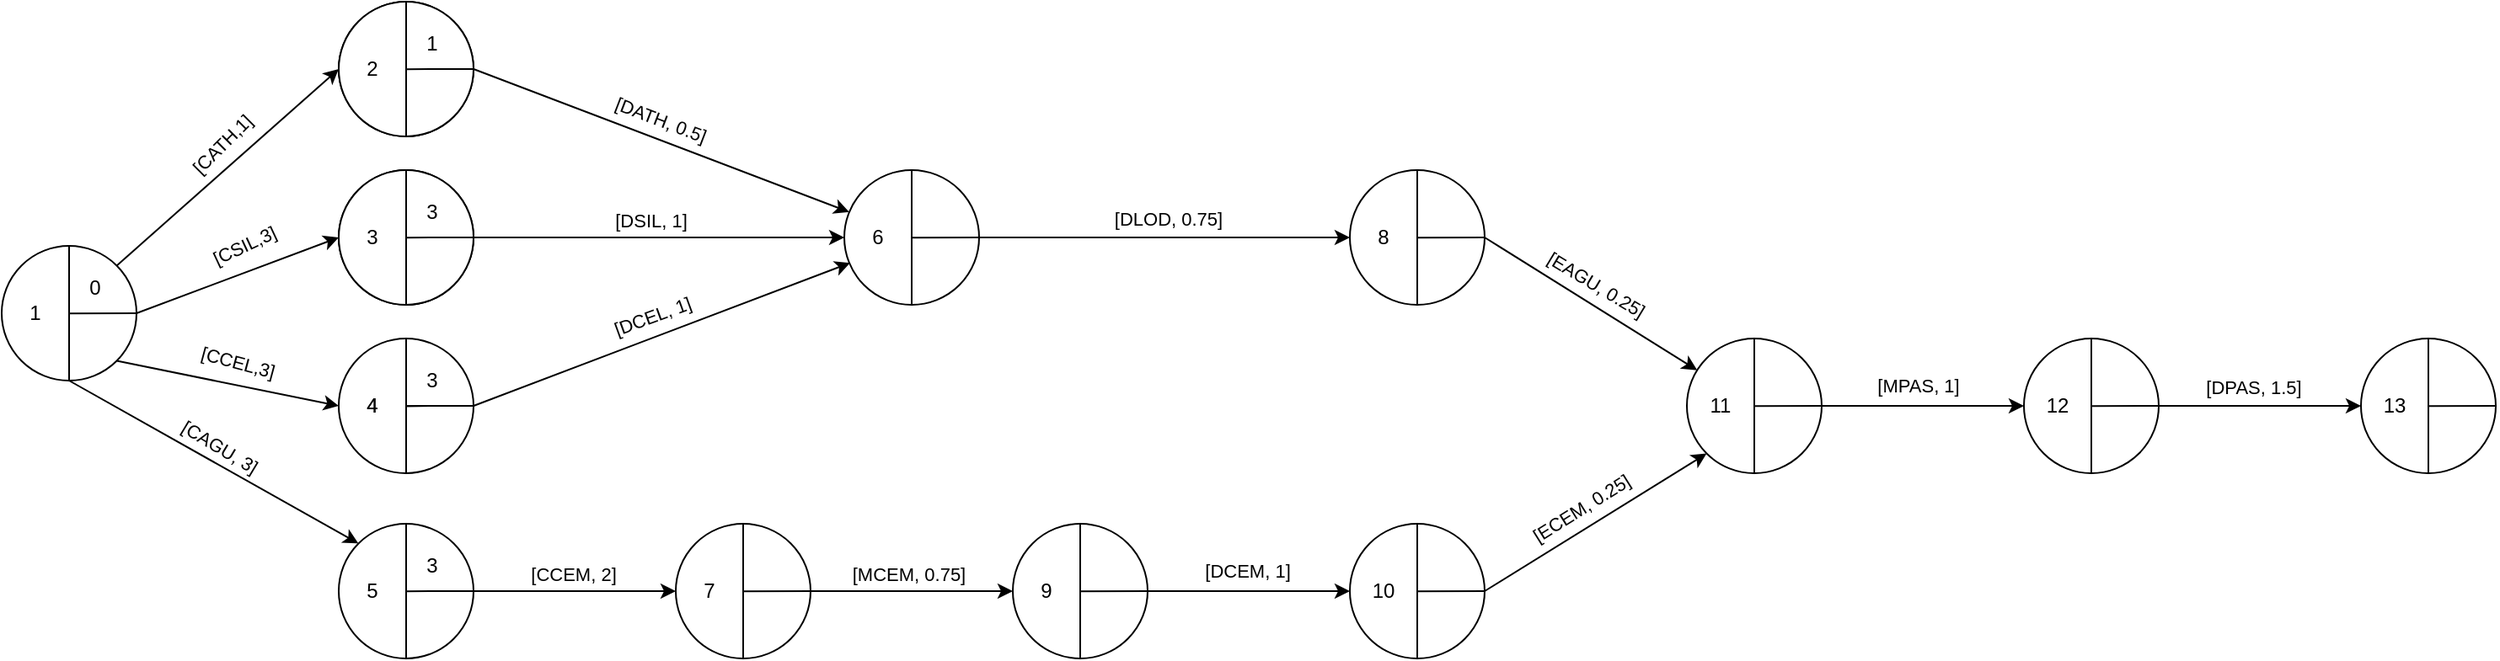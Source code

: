 <mxfile version="24.5.3" type="device">
  <diagram name="Página-1" id="ztbEaIJMpb_8b0mS4M1y">
    <mxGraphModel dx="957" dy="502" grid="1" gridSize="10" guides="1" tooltips="1" connect="1" arrows="1" fold="1" page="1" pageScale="1" pageWidth="1169" pageHeight="827" math="0" shadow="0">
      <root>
        <mxCell id="0" />
        <mxCell id="1" parent="0" />
        <mxCell id="QgQMkPNOTrtYwTF4fqQ_-2" value="" style="group" parent="1" vertex="1" connectable="0">
          <mxGeometry y="185" width="80" height="80" as="geometry" />
        </mxCell>
        <mxCell id="QgQMkPNOTrtYwTF4fqQ_-3" value="" style="shape=lineEllipse;line=vertical;perimeter=ellipsePerimeter;whiteSpace=wrap;html=1;backgroundOutline=1;" parent="QgQMkPNOTrtYwTF4fqQ_-2" vertex="1">
          <mxGeometry width="80" height="80" as="geometry" />
        </mxCell>
        <mxCell id="QgQMkPNOTrtYwTF4fqQ_-4" value="" style="endArrow=none;html=1;rounded=0;exitX=0.492;exitY=0.501;exitDx=0;exitDy=0;exitPerimeter=0;" parent="QgQMkPNOTrtYwTF4fqQ_-2" edge="1">
          <mxGeometry width="50" height="50" relative="1" as="geometry">
            <mxPoint x="40.36" y="40.08" as="sourcePoint" />
            <mxPoint x="80" y="40" as="targetPoint" />
          </mxGeometry>
        </mxCell>
        <mxCell id="QgQMkPNOTrtYwTF4fqQ_-5" value="" style="group" parent="QgQMkPNOTrtYwTF4fqQ_-2" vertex="1" connectable="0">
          <mxGeometry y="10" width="70" height="60" as="geometry" />
        </mxCell>
        <mxCell id="QgQMkPNOTrtYwTF4fqQ_-8" value="1" style="text;html=1;align=center;verticalAlign=middle;whiteSpace=wrap;rounded=0;" parent="QgQMkPNOTrtYwTF4fqQ_-5" vertex="1">
          <mxGeometry y="15" width="40" height="30" as="geometry" />
        </mxCell>
        <mxCell id="uKQ-w5EsIfPg90ZvGDUV-1" value="0" style="text;html=1;align=center;verticalAlign=middle;resizable=0;points=[];autosize=1;strokeColor=none;fillColor=none;" vertex="1" parent="QgQMkPNOTrtYwTF4fqQ_-2">
          <mxGeometry x="40" y="10" width="30" height="30" as="geometry" />
        </mxCell>
        <mxCell id="QgQMkPNOTrtYwTF4fqQ_-33" value="" style="endArrow=classic;html=1;rounded=0;exitX=1;exitY=0;exitDx=0;exitDy=0;" parent="1" source="QgQMkPNOTrtYwTF4fqQ_-3" edge="1">
          <mxGeometry width="50" height="50" relative="1" as="geometry">
            <mxPoint x="150" y="180" as="sourcePoint" />
            <mxPoint x="200" y="80" as="targetPoint" />
          </mxGeometry>
        </mxCell>
        <mxCell id="QgQMkPNOTrtYwTF4fqQ_-39" value="[CATH,1]" style="edgeLabel;html=1;align=center;verticalAlign=middle;resizable=0;points=[];rotation=-45;" parent="QgQMkPNOTrtYwTF4fqQ_-33" vertex="1" connectable="0">
          <mxGeometry x="-0.025" y="-1" relative="1" as="geometry">
            <mxPoint x="-3" y="-15" as="offset" />
          </mxGeometry>
        </mxCell>
        <mxCell id="QgQMkPNOTrtYwTF4fqQ_-34" value="" style="group" parent="1" vertex="1" connectable="0">
          <mxGeometry x="200" y="40" width="80" height="80" as="geometry" />
        </mxCell>
        <mxCell id="QgQMkPNOTrtYwTF4fqQ_-35" value="" style="shape=lineEllipse;line=vertical;perimeter=ellipsePerimeter;whiteSpace=wrap;html=1;backgroundOutline=1;" parent="QgQMkPNOTrtYwTF4fqQ_-34" vertex="1">
          <mxGeometry width="80" height="80" as="geometry" />
        </mxCell>
        <mxCell id="QgQMkPNOTrtYwTF4fqQ_-36" value="" style="endArrow=none;html=1;rounded=0;exitX=0.492;exitY=0.501;exitDx=0;exitDy=0;exitPerimeter=0;" parent="QgQMkPNOTrtYwTF4fqQ_-34" edge="1">
          <mxGeometry width="50" height="50" relative="1" as="geometry">
            <mxPoint x="40.36" y="40.08" as="sourcePoint" />
            <mxPoint x="80" y="40" as="targetPoint" />
          </mxGeometry>
        </mxCell>
        <mxCell id="QgQMkPNOTrtYwTF4fqQ_-37" value="" style="group" parent="QgQMkPNOTrtYwTF4fqQ_-34" vertex="1" connectable="0">
          <mxGeometry y="10" width="70" height="60" as="geometry" />
        </mxCell>
        <mxCell id="QgQMkPNOTrtYwTF4fqQ_-38" value="2" style="text;html=1;align=center;verticalAlign=middle;whiteSpace=wrap;rounded=0;" parent="QgQMkPNOTrtYwTF4fqQ_-37" vertex="1">
          <mxGeometry y="15" width="40" height="30" as="geometry" />
        </mxCell>
        <mxCell id="QgQMkPNOTrtYwTF4fqQ_-40" value="" style="group" parent="1" vertex="1" connectable="0">
          <mxGeometry x="200" y="140" width="80" height="80" as="geometry" />
        </mxCell>
        <mxCell id="QgQMkPNOTrtYwTF4fqQ_-41" value="" style="shape=lineEllipse;line=vertical;perimeter=ellipsePerimeter;whiteSpace=wrap;html=1;backgroundOutline=1;" parent="QgQMkPNOTrtYwTF4fqQ_-40" vertex="1">
          <mxGeometry width="80" height="80" as="geometry" />
        </mxCell>
        <mxCell id="QgQMkPNOTrtYwTF4fqQ_-42" value="" style="endArrow=none;html=1;rounded=0;exitX=0.492;exitY=0.501;exitDx=0;exitDy=0;exitPerimeter=0;" parent="QgQMkPNOTrtYwTF4fqQ_-40" edge="1">
          <mxGeometry width="50" height="50" relative="1" as="geometry">
            <mxPoint x="40.36" y="40.08" as="sourcePoint" />
            <mxPoint x="80" y="40" as="targetPoint" />
          </mxGeometry>
        </mxCell>
        <mxCell id="QgQMkPNOTrtYwTF4fqQ_-43" value="" style="group" parent="QgQMkPNOTrtYwTF4fqQ_-40" vertex="1" connectable="0">
          <mxGeometry y="10" width="70" height="60" as="geometry" />
        </mxCell>
        <mxCell id="QgQMkPNOTrtYwTF4fqQ_-44" value="3" style="text;html=1;align=center;verticalAlign=middle;whiteSpace=wrap;rounded=0;" parent="QgQMkPNOTrtYwTF4fqQ_-43" vertex="1">
          <mxGeometry y="15" width="40" height="30" as="geometry" />
        </mxCell>
        <mxCell id="QgQMkPNOTrtYwTF4fqQ_-45" value="" style="endArrow=classic;html=1;rounded=0;exitX=1;exitY=0.5;exitDx=0;exitDy=0;entryX=0;entryY=0.5;entryDx=0;entryDy=0;" parent="1" source="QgQMkPNOTrtYwTF4fqQ_-3" target="QgQMkPNOTrtYwTF4fqQ_-44" edge="1">
          <mxGeometry width="50" height="50" relative="1" as="geometry">
            <mxPoint x="150" y="180" as="sourcePoint" />
            <mxPoint x="200" y="130" as="targetPoint" />
          </mxGeometry>
        </mxCell>
        <mxCell id="QgQMkPNOTrtYwTF4fqQ_-46" value="[CSIL,3]" style="edgeLabel;html=1;align=center;verticalAlign=middle;resizable=0;points=[];rotation=-25;" parent="QgQMkPNOTrtYwTF4fqQ_-45" vertex="1" connectable="0">
          <mxGeometry x="-0.033" y="2" relative="1" as="geometry">
            <mxPoint x="6" y="-16" as="offset" />
          </mxGeometry>
        </mxCell>
        <mxCell id="QgQMkPNOTrtYwTF4fqQ_-47" value="" style="group" parent="1" vertex="1" connectable="0">
          <mxGeometry x="200" y="240" width="80" height="80" as="geometry" />
        </mxCell>
        <mxCell id="QgQMkPNOTrtYwTF4fqQ_-48" value="" style="shape=lineEllipse;line=vertical;perimeter=ellipsePerimeter;whiteSpace=wrap;html=1;backgroundOutline=1;" parent="QgQMkPNOTrtYwTF4fqQ_-47" vertex="1">
          <mxGeometry width="80" height="80" as="geometry" />
        </mxCell>
        <mxCell id="QgQMkPNOTrtYwTF4fqQ_-49" value="" style="endArrow=none;html=1;rounded=0;exitX=0.492;exitY=0.501;exitDx=0;exitDy=0;exitPerimeter=0;" parent="QgQMkPNOTrtYwTF4fqQ_-47" edge="1">
          <mxGeometry width="50" height="50" relative="1" as="geometry">
            <mxPoint x="40.36" y="40.08" as="sourcePoint" />
            <mxPoint x="80" y="40" as="targetPoint" />
          </mxGeometry>
        </mxCell>
        <mxCell id="QgQMkPNOTrtYwTF4fqQ_-50" value="" style="group" parent="QgQMkPNOTrtYwTF4fqQ_-47" vertex="1" connectable="0">
          <mxGeometry y="10" width="70" height="60" as="geometry" />
        </mxCell>
        <mxCell id="QgQMkPNOTrtYwTF4fqQ_-51" value="4" style="text;html=1;align=center;verticalAlign=middle;whiteSpace=wrap;rounded=0;" parent="QgQMkPNOTrtYwTF4fqQ_-50" vertex="1">
          <mxGeometry y="15" width="40" height="30" as="geometry" />
        </mxCell>
        <mxCell id="uKQ-w5EsIfPg90ZvGDUV-5" value="3" style="text;html=1;align=center;verticalAlign=middle;resizable=0;points=[];autosize=1;strokeColor=none;fillColor=none;" vertex="1" parent="QgQMkPNOTrtYwTF4fqQ_-47">
          <mxGeometry x="40" y="10" width="30" height="30" as="geometry" />
        </mxCell>
        <mxCell id="QgQMkPNOTrtYwTF4fqQ_-52" value="" style="endArrow=classic;html=1;rounded=0;exitX=1;exitY=1;exitDx=0;exitDy=0;entryX=0;entryY=0.5;entryDx=0;entryDy=0;" parent="1" source="QgQMkPNOTrtYwTF4fqQ_-3" target="QgQMkPNOTrtYwTF4fqQ_-51" edge="1">
          <mxGeometry width="50" height="50" relative="1" as="geometry">
            <mxPoint x="150" y="240" as="sourcePoint" />
            <mxPoint x="200" y="190" as="targetPoint" />
          </mxGeometry>
        </mxCell>
        <mxCell id="QgQMkPNOTrtYwTF4fqQ_-53" value="[CCEL,3]" style="edgeLabel;html=1;align=center;verticalAlign=middle;resizable=0;points=[];rotation=15;" parent="QgQMkPNOTrtYwTF4fqQ_-52" vertex="1" connectable="0">
          <mxGeometry x="0.127" y="1" relative="1" as="geometry">
            <mxPoint x="-3" y="-14" as="offset" />
          </mxGeometry>
        </mxCell>
        <mxCell id="QgQMkPNOTrtYwTF4fqQ_-60" value="" style="group" parent="1" vertex="1" connectable="0">
          <mxGeometry x="200" y="350" width="80" height="80" as="geometry" />
        </mxCell>
        <mxCell id="QgQMkPNOTrtYwTF4fqQ_-61" value="" style="shape=lineEllipse;line=vertical;perimeter=ellipsePerimeter;whiteSpace=wrap;html=1;backgroundOutline=1;" parent="QgQMkPNOTrtYwTF4fqQ_-60" vertex="1">
          <mxGeometry width="80" height="80" as="geometry" />
        </mxCell>
        <mxCell id="QgQMkPNOTrtYwTF4fqQ_-62" value="" style="endArrow=none;html=1;rounded=0;exitX=0.492;exitY=0.501;exitDx=0;exitDy=0;exitPerimeter=0;" parent="QgQMkPNOTrtYwTF4fqQ_-60" edge="1">
          <mxGeometry width="50" height="50" relative="1" as="geometry">
            <mxPoint x="40.36" y="40.08" as="sourcePoint" />
            <mxPoint x="80" y="40" as="targetPoint" />
          </mxGeometry>
        </mxCell>
        <mxCell id="QgQMkPNOTrtYwTF4fqQ_-63" value="" style="group" parent="QgQMkPNOTrtYwTF4fqQ_-60" vertex="1" connectable="0">
          <mxGeometry y="10" width="70" height="60" as="geometry" />
        </mxCell>
        <mxCell id="QgQMkPNOTrtYwTF4fqQ_-64" value="5" style="text;html=1;align=center;verticalAlign=middle;whiteSpace=wrap;rounded=0;" parent="QgQMkPNOTrtYwTF4fqQ_-63" vertex="1">
          <mxGeometry y="15" width="40" height="30" as="geometry" />
        </mxCell>
        <mxCell id="uKQ-w5EsIfPg90ZvGDUV-8" value="3" style="text;html=1;align=center;verticalAlign=middle;resizable=0;points=[];autosize=1;strokeColor=none;fillColor=none;" vertex="1" parent="QgQMkPNOTrtYwTF4fqQ_-60">
          <mxGeometry x="40" y="10" width="30" height="30" as="geometry" />
        </mxCell>
        <mxCell id="QgQMkPNOTrtYwTF4fqQ_-65" value="" style="endArrow=classic;html=1;rounded=0;exitX=0.5;exitY=1;exitDx=0;exitDy=0;entryX=0;entryY=0;entryDx=0;entryDy=0;" parent="1" source="QgQMkPNOTrtYwTF4fqQ_-3" target="QgQMkPNOTrtYwTF4fqQ_-61" edge="1">
          <mxGeometry width="50" height="50" relative="1" as="geometry">
            <mxPoint x="390" y="390" as="sourcePoint" />
            <mxPoint x="440" y="340" as="targetPoint" />
          </mxGeometry>
        </mxCell>
        <mxCell id="QgQMkPNOTrtYwTF4fqQ_-66" value="[CAGU, 3]" style="edgeLabel;html=1;align=center;verticalAlign=middle;resizable=0;points=[];rotation=31;" parent="QgQMkPNOTrtYwTF4fqQ_-65" vertex="1" connectable="0">
          <mxGeometry x="-0.13" relative="1" as="geometry">
            <mxPoint x="14" y="-3" as="offset" />
          </mxGeometry>
        </mxCell>
        <mxCell id="h3vyyUVWs3sO6inEHpiN-8" value="2" style="group" parent="1" vertex="1" connectable="0">
          <mxGeometry x="200" y="40" width="80" height="80" as="geometry" />
        </mxCell>
        <mxCell id="h3vyyUVWs3sO6inEHpiN-9" value="" style="shape=lineEllipse;line=vertical;perimeter=ellipsePerimeter;whiteSpace=wrap;html=1;backgroundOutline=1;" parent="h3vyyUVWs3sO6inEHpiN-8" vertex="1">
          <mxGeometry width="80" height="80" as="geometry" />
        </mxCell>
        <mxCell id="h3vyyUVWs3sO6inEHpiN-10" value="" style="endArrow=none;html=1;rounded=0;exitX=0.492;exitY=0.501;exitDx=0;exitDy=0;exitPerimeter=0;" parent="h3vyyUVWs3sO6inEHpiN-8" edge="1">
          <mxGeometry width="50" height="50" relative="1" as="geometry">
            <mxPoint x="40.36" y="40.08" as="sourcePoint" />
            <mxPoint x="80" y="40" as="targetPoint" />
          </mxGeometry>
        </mxCell>
        <mxCell id="h3vyyUVWs3sO6inEHpiN-11" value="" style="group" parent="h3vyyUVWs3sO6inEHpiN-8" vertex="1" connectable="0">
          <mxGeometry y="10" width="70" height="60" as="geometry" />
        </mxCell>
        <mxCell id="h3vyyUVWs3sO6inEHpiN-12" value="2" style="text;html=1;align=center;verticalAlign=middle;whiteSpace=wrap;rounded=0;" parent="h3vyyUVWs3sO6inEHpiN-11" vertex="1">
          <mxGeometry y="15" width="40" height="30" as="geometry" />
        </mxCell>
        <mxCell id="uKQ-w5EsIfPg90ZvGDUV-2" value="1" style="text;html=1;align=center;verticalAlign=middle;resizable=0;points=[];autosize=1;strokeColor=none;fillColor=none;" vertex="1" parent="h3vyyUVWs3sO6inEHpiN-8">
          <mxGeometry x="40" y="10" width="30" height="30" as="geometry" />
        </mxCell>
        <mxCell id="h3vyyUVWs3sO6inEHpiN-13" value="2" style="group" parent="1" vertex="1" connectable="0">
          <mxGeometry x="200" y="140" width="80" height="80" as="geometry" />
        </mxCell>
        <mxCell id="h3vyyUVWs3sO6inEHpiN-14" value="" style="shape=lineEllipse;line=vertical;perimeter=ellipsePerimeter;whiteSpace=wrap;html=1;backgroundOutline=1;" parent="h3vyyUVWs3sO6inEHpiN-13" vertex="1">
          <mxGeometry width="80" height="80" as="geometry" />
        </mxCell>
        <mxCell id="h3vyyUVWs3sO6inEHpiN-15" value="" style="endArrow=none;html=1;rounded=0;exitX=0.492;exitY=0.501;exitDx=0;exitDy=0;exitPerimeter=0;" parent="h3vyyUVWs3sO6inEHpiN-13" edge="1">
          <mxGeometry width="50" height="50" relative="1" as="geometry">
            <mxPoint x="40.36" y="40.08" as="sourcePoint" />
            <mxPoint x="80" y="40" as="targetPoint" />
          </mxGeometry>
        </mxCell>
        <mxCell id="h3vyyUVWs3sO6inEHpiN-16" value="" style="group" parent="h3vyyUVWs3sO6inEHpiN-13" vertex="1" connectable="0">
          <mxGeometry y="10" width="70" height="60" as="geometry" />
        </mxCell>
        <mxCell id="h3vyyUVWs3sO6inEHpiN-17" value="3" style="text;html=1;align=center;verticalAlign=middle;whiteSpace=wrap;rounded=0;" parent="h3vyyUVWs3sO6inEHpiN-16" vertex="1">
          <mxGeometry y="15" width="40" height="30" as="geometry" />
        </mxCell>
        <mxCell id="uKQ-w5EsIfPg90ZvGDUV-3" value="3" style="text;html=1;align=center;verticalAlign=middle;resizable=0;points=[];autosize=1;strokeColor=none;fillColor=none;" vertex="1" parent="h3vyyUVWs3sO6inEHpiN-13">
          <mxGeometry x="40" y="10" width="30" height="30" as="geometry" />
        </mxCell>
        <mxCell id="h3vyyUVWs3sO6inEHpiN-20" value="" style="endArrow=none;html=1;rounded=0;exitX=0.492;exitY=0.501;exitDx=0;exitDy=0;exitPerimeter=0;" parent="1" edge="1">
          <mxGeometry width="50" height="50" relative="1" as="geometry">
            <mxPoint x="240.36" y="280.08" as="sourcePoint" />
            <mxPoint x="280" y="280" as="targetPoint" />
          </mxGeometry>
        </mxCell>
        <mxCell id="h3vyyUVWs3sO6inEHpiN-21" value="4" style="text;html=1;align=center;verticalAlign=middle;whiteSpace=wrap;rounded=0;" parent="1" vertex="1">
          <mxGeometry x="200" y="265" width="40" height="30" as="geometry" />
        </mxCell>
        <mxCell id="h3vyyUVWs3sO6inEHpiN-31" value="" style="endArrow=classic;html=1;rounded=0;entryX=0;entryY=0.5;entryDx=0;entryDy=0;exitX=1;exitY=0.5;exitDx=0;exitDy=0;" parent="1" source="h3vyyUVWs3sO6inEHpiN-14" target="h3vyyUVWs3sO6inEHpiN-74" edge="1">
          <mxGeometry width="50" height="50" relative="1" as="geometry">
            <mxPoint x="310" y="200" as="sourcePoint" />
            <mxPoint x="430.0" y="180" as="targetPoint" />
          </mxGeometry>
        </mxCell>
        <mxCell id="h3vyyUVWs3sO6inEHpiN-32" value="[DSIL, 1]" style="edgeLabel;html=1;align=center;verticalAlign=middle;resizable=0;points=[];rotation=0;" parent="h3vyyUVWs3sO6inEHpiN-31" vertex="1" connectable="0">
          <mxGeometry x="-0.033" y="2" relative="1" as="geometry">
            <mxPoint x="-2" y="-8" as="offset" />
          </mxGeometry>
        </mxCell>
        <mxCell id="h3vyyUVWs3sO6inEHpiN-42" value="" style="endArrow=classic;html=1;rounded=0;exitX=1;exitY=0.5;exitDx=0;exitDy=0;entryX=0.043;entryY=0.689;entryDx=0;entryDy=0;entryPerimeter=0;" parent="1" source="QgQMkPNOTrtYwTF4fqQ_-48" target="h3vyyUVWs3sO6inEHpiN-71" edge="1">
          <mxGeometry width="50" height="50" relative="1" as="geometry">
            <mxPoint x="280" y="280" as="sourcePoint" />
            <mxPoint x="430" y="280" as="targetPoint" />
          </mxGeometry>
        </mxCell>
        <mxCell id="h3vyyUVWs3sO6inEHpiN-43" value="[DCEL, 1]" style="edgeLabel;html=1;align=center;verticalAlign=middle;resizable=0;points=[];rotation=-20;" parent="h3vyyUVWs3sO6inEHpiN-42" vertex="1" connectable="0">
          <mxGeometry x="-0.033" y="2" relative="1" as="geometry">
            <mxPoint x="-2" y="-10" as="offset" />
          </mxGeometry>
        </mxCell>
        <mxCell id="h3vyyUVWs3sO6inEHpiN-51" value="" style="endArrow=classic;html=1;rounded=0;exitX=1;exitY=0.5;exitDx=0;exitDy=0;entryX=0.036;entryY=0.311;entryDx=0;entryDy=0;entryPerimeter=0;" parent="1" source="h3vyyUVWs3sO6inEHpiN-9" target="h3vyyUVWs3sO6inEHpiN-71" edge="1">
          <mxGeometry width="50" height="50" relative="1" as="geometry">
            <mxPoint x="290" y="90" as="sourcePoint" />
            <mxPoint x="430.0" y="80" as="targetPoint" />
          </mxGeometry>
        </mxCell>
        <mxCell id="h3vyyUVWs3sO6inEHpiN-52" value="[DATH, 0.5]" style="edgeLabel;html=1;align=center;verticalAlign=middle;resizable=0;points=[];rotation=21;" parent="h3vyyUVWs3sO6inEHpiN-51" vertex="1" connectable="0">
          <mxGeometry x="-0.033" y="2" relative="1" as="geometry">
            <mxPoint x="2" y="-10" as="offset" />
          </mxGeometry>
        </mxCell>
        <mxCell id="h3vyyUVWs3sO6inEHpiN-63" value="" style="group" parent="1" vertex="1" connectable="0">
          <mxGeometry x="400" y="350" width="80" height="80" as="geometry" />
        </mxCell>
        <mxCell id="h3vyyUVWs3sO6inEHpiN-64" value="" style="shape=lineEllipse;line=vertical;perimeter=ellipsePerimeter;whiteSpace=wrap;html=1;backgroundOutline=1;" parent="h3vyyUVWs3sO6inEHpiN-63" vertex="1">
          <mxGeometry width="80" height="80" as="geometry" />
        </mxCell>
        <mxCell id="h3vyyUVWs3sO6inEHpiN-65" value="" style="endArrow=none;html=1;rounded=0;exitX=0.492;exitY=0.501;exitDx=0;exitDy=0;exitPerimeter=0;" parent="h3vyyUVWs3sO6inEHpiN-63" edge="1">
          <mxGeometry width="50" height="50" relative="1" as="geometry">
            <mxPoint x="40.36" y="40.08" as="sourcePoint" />
            <mxPoint x="80" y="40" as="targetPoint" />
          </mxGeometry>
        </mxCell>
        <mxCell id="h3vyyUVWs3sO6inEHpiN-66" value="" style="group" parent="h3vyyUVWs3sO6inEHpiN-63" vertex="1" connectable="0">
          <mxGeometry y="10" width="70" height="60" as="geometry" />
        </mxCell>
        <mxCell id="h3vyyUVWs3sO6inEHpiN-67" value="7" style="text;html=1;align=center;verticalAlign=middle;whiteSpace=wrap;rounded=0;" parent="h3vyyUVWs3sO6inEHpiN-66" vertex="1">
          <mxGeometry y="15" width="40" height="30" as="geometry" />
        </mxCell>
        <mxCell id="h3vyyUVWs3sO6inEHpiN-68" value="" style="endArrow=classic;html=1;rounded=0;entryX=0;entryY=0.5;entryDx=0;entryDy=0;exitX=1;exitY=0.5;exitDx=0;exitDy=0;" parent="1" source="QgQMkPNOTrtYwTF4fqQ_-61" target="h3vyyUVWs3sO6inEHpiN-67" edge="1">
          <mxGeometry width="50" height="50" relative="1" as="geometry">
            <mxPoint x="280" y="390" as="sourcePoint" />
            <mxPoint x="420" y="390" as="targetPoint" />
          </mxGeometry>
        </mxCell>
        <mxCell id="h3vyyUVWs3sO6inEHpiN-69" value="[CCEM, 2]" style="edgeLabel;html=1;align=center;verticalAlign=middle;resizable=0;points=[];rotation=0;" parent="h3vyyUVWs3sO6inEHpiN-68" vertex="1" connectable="0">
          <mxGeometry x="-0.033" y="2" relative="1" as="geometry">
            <mxPoint x="1" y="-8" as="offset" />
          </mxGeometry>
        </mxCell>
        <mxCell id="h3vyyUVWs3sO6inEHpiN-70" value="" style="group" parent="1" vertex="1" connectable="0">
          <mxGeometry x="500" y="140" width="80" height="80" as="geometry" />
        </mxCell>
        <mxCell id="h3vyyUVWs3sO6inEHpiN-71" value="" style="shape=lineEllipse;line=vertical;perimeter=ellipsePerimeter;whiteSpace=wrap;html=1;backgroundOutline=1;" parent="h3vyyUVWs3sO6inEHpiN-70" vertex="1">
          <mxGeometry width="80" height="80" as="geometry" />
        </mxCell>
        <mxCell id="h3vyyUVWs3sO6inEHpiN-72" value="" style="endArrow=none;html=1;rounded=0;exitX=0.492;exitY=0.501;exitDx=0;exitDy=0;exitPerimeter=0;" parent="h3vyyUVWs3sO6inEHpiN-70" edge="1">
          <mxGeometry width="50" height="50" relative="1" as="geometry">
            <mxPoint x="40.36" y="40.08" as="sourcePoint" />
            <mxPoint x="80" y="40" as="targetPoint" />
          </mxGeometry>
        </mxCell>
        <mxCell id="h3vyyUVWs3sO6inEHpiN-73" value="" style="group" parent="h3vyyUVWs3sO6inEHpiN-70" vertex="1" connectable="0">
          <mxGeometry y="10" width="70" height="60" as="geometry" />
        </mxCell>
        <mxCell id="h3vyyUVWs3sO6inEHpiN-74" value="6" style="text;html=1;align=center;verticalAlign=middle;whiteSpace=wrap;rounded=0;" parent="h3vyyUVWs3sO6inEHpiN-73" vertex="1">
          <mxGeometry y="15" width="40" height="30" as="geometry" />
        </mxCell>
        <mxCell id="h3vyyUVWs3sO6inEHpiN-81" value="" style="group" parent="1" vertex="1" connectable="0">
          <mxGeometry x="800" y="140" width="80" height="80" as="geometry" />
        </mxCell>
        <mxCell id="h3vyyUVWs3sO6inEHpiN-82" value="" style="shape=lineEllipse;line=vertical;perimeter=ellipsePerimeter;whiteSpace=wrap;html=1;backgroundOutline=1;" parent="h3vyyUVWs3sO6inEHpiN-81" vertex="1">
          <mxGeometry width="80" height="80" as="geometry" />
        </mxCell>
        <mxCell id="h3vyyUVWs3sO6inEHpiN-83" value="" style="endArrow=none;html=1;rounded=0;exitX=0.492;exitY=0.501;exitDx=0;exitDy=0;exitPerimeter=0;" parent="h3vyyUVWs3sO6inEHpiN-81" edge="1">
          <mxGeometry width="50" height="50" relative="1" as="geometry">
            <mxPoint x="40.36" y="40.08" as="sourcePoint" />
            <mxPoint x="80" y="40" as="targetPoint" />
          </mxGeometry>
        </mxCell>
        <mxCell id="h3vyyUVWs3sO6inEHpiN-84" value="" style="group" parent="h3vyyUVWs3sO6inEHpiN-81" vertex="1" connectable="0">
          <mxGeometry y="10" width="70" height="60" as="geometry" />
        </mxCell>
        <mxCell id="h3vyyUVWs3sO6inEHpiN-85" value="8" style="text;html=1;align=center;verticalAlign=middle;whiteSpace=wrap;rounded=0;" parent="h3vyyUVWs3sO6inEHpiN-84" vertex="1">
          <mxGeometry y="15" width="40" height="30" as="geometry" />
        </mxCell>
        <mxCell id="h3vyyUVWs3sO6inEHpiN-87" value="" style="endArrow=classic;html=1;rounded=0;exitX=1;exitY=0.5;exitDx=0;exitDy=0;" parent="1" source="h3vyyUVWs3sO6inEHpiN-71" target="h3vyyUVWs3sO6inEHpiN-82" edge="1">
          <mxGeometry width="50" height="50" relative="1" as="geometry">
            <mxPoint x="570" y="80" as="sourcePoint" />
            <mxPoint x="810" y="190" as="targetPoint" />
          </mxGeometry>
        </mxCell>
        <mxCell id="h3vyyUVWs3sO6inEHpiN-88" value="[DLOD, 0.75]" style="edgeLabel;html=1;align=center;verticalAlign=middle;resizable=0;points=[];rotation=0;" parent="h3vyyUVWs3sO6inEHpiN-87" vertex="1" connectable="0">
          <mxGeometry x="-0.033" y="2" relative="1" as="geometry">
            <mxPoint x="5" y="-9" as="offset" />
          </mxGeometry>
        </mxCell>
        <mxCell id="h3vyyUVWs3sO6inEHpiN-94" value="" style="group" parent="1" vertex="1" connectable="0">
          <mxGeometry x="600" y="350" width="80" height="80" as="geometry" />
        </mxCell>
        <mxCell id="h3vyyUVWs3sO6inEHpiN-95" value="" style="shape=lineEllipse;line=vertical;perimeter=ellipsePerimeter;whiteSpace=wrap;html=1;backgroundOutline=1;" parent="h3vyyUVWs3sO6inEHpiN-94" vertex="1">
          <mxGeometry width="80" height="80" as="geometry" />
        </mxCell>
        <mxCell id="h3vyyUVWs3sO6inEHpiN-96" value="" style="endArrow=none;html=1;rounded=0;exitX=0.492;exitY=0.501;exitDx=0;exitDy=0;exitPerimeter=0;" parent="h3vyyUVWs3sO6inEHpiN-94" edge="1">
          <mxGeometry width="50" height="50" relative="1" as="geometry">
            <mxPoint x="40.36" y="40.08" as="sourcePoint" />
            <mxPoint x="80" y="40" as="targetPoint" />
          </mxGeometry>
        </mxCell>
        <mxCell id="h3vyyUVWs3sO6inEHpiN-97" value="" style="group" parent="h3vyyUVWs3sO6inEHpiN-94" vertex="1" connectable="0">
          <mxGeometry y="10" width="70" height="60" as="geometry" />
        </mxCell>
        <mxCell id="h3vyyUVWs3sO6inEHpiN-98" value="9" style="text;html=1;align=center;verticalAlign=middle;whiteSpace=wrap;rounded=0;" parent="h3vyyUVWs3sO6inEHpiN-97" vertex="1">
          <mxGeometry y="15" width="40" height="30" as="geometry" />
        </mxCell>
        <mxCell id="h3vyyUVWs3sO6inEHpiN-100" value="" style="endArrow=classic;html=1;rounded=0;exitX=1;exitY=0.5;exitDx=0;exitDy=0;" parent="1" source="h3vyyUVWs3sO6inEHpiN-82" target="h3vyyUVWs3sO6inEHpiN-128" edge="1">
          <mxGeometry width="50" height="50" relative="1" as="geometry">
            <mxPoint x="560" y="190" as="sourcePoint" />
            <mxPoint x="810" y="100" as="targetPoint" />
          </mxGeometry>
        </mxCell>
        <mxCell id="h3vyyUVWs3sO6inEHpiN-101" value="[EAGU, 0.25]" style="edgeLabel;html=1;align=center;verticalAlign=middle;resizable=0;points=[];rotation=31;" parent="h3vyyUVWs3sO6inEHpiN-100" vertex="1" connectable="0">
          <mxGeometry x="-0.033" y="2" relative="1" as="geometry">
            <mxPoint x="4" y="-9" as="offset" />
          </mxGeometry>
        </mxCell>
        <mxCell id="h3vyyUVWs3sO6inEHpiN-112" value="" style="endArrow=classic;html=1;rounded=0;exitX=1;exitY=0.5;exitDx=0;exitDy=0;" parent="1" source="h3vyyUVWs3sO6inEHpiN-64" target="h3vyyUVWs3sO6inEHpiN-95" edge="1">
          <mxGeometry width="50" height="50" relative="1" as="geometry">
            <mxPoint x="560" y="190" as="sourcePoint" />
            <mxPoint x="850.0" y="390.0" as="targetPoint" />
          </mxGeometry>
        </mxCell>
        <mxCell id="h3vyyUVWs3sO6inEHpiN-113" value="[MCEM, 0.75]" style="edgeLabel;html=1;align=center;verticalAlign=middle;resizable=0;points=[];rotation=0;" parent="h3vyyUVWs3sO6inEHpiN-112" vertex="1" connectable="0">
          <mxGeometry x="-0.033" y="2" relative="1" as="geometry">
            <mxPoint y="-8" as="offset" />
          </mxGeometry>
        </mxCell>
        <mxCell id="h3vyyUVWs3sO6inEHpiN-115" value="" style="group" parent="1" vertex="1" connectable="0">
          <mxGeometry x="800" y="350" width="80" height="80" as="geometry" />
        </mxCell>
        <mxCell id="h3vyyUVWs3sO6inEHpiN-116" value="" style="shape=lineEllipse;line=vertical;perimeter=ellipsePerimeter;whiteSpace=wrap;html=1;backgroundOutline=1;" parent="h3vyyUVWs3sO6inEHpiN-115" vertex="1">
          <mxGeometry width="80" height="80" as="geometry" />
        </mxCell>
        <mxCell id="h3vyyUVWs3sO6inEHpiN-117" value="" style="endArrow=none;html=1;rounded=0;exitX=0.492;exitY=0.501;exitDx=0;exitDy=0;exitPerimeter=0;" parent="h3vyyUVWs3sO6inEHpiN-115" edge="1">
          <mxGeometry width="50" height="50" relative="1" as="geometry">
            <mxPoint x="40.36" y="40.08" as="sourcePoint" />
            <mxPoint x="80" y="40" as="targetPoint" />
          </mxGeometry>
        </mxCell>
        <mxCell id="h3vyyUVWs3sO6inEHpiN-118" value="" style="group" parent="h3vyyUVWs3sO6inEHpiN-115" vertex="1" connectable="0">
          <mxGeometry y="10" width="70" height="60" as="geometry" />
        </mxCell>
        <mxCell id="h3vyyUVWs3sO6inEHpiN-119" value="10" style="text;html=1;align=center;verticalAlign=middle;whiteSpace=wrap;rounded=0;" parent="h3vyyUVWs3sO6inEHpiN-118" vertex="1">
          <mxGeometry y="15" width="40" height="30" as="geometry" />
        </mxCell>
        <mxCell id="h3vyyUVWs3sO6inEHpiN-120" value="" style="endArrow=classic;html=1;rounded=0;exitX=1;exitY=0.5;exitDx=0;exitDy=0;" parent="1" source="h3vyyUVWs3sO6inEHpiN-95" target="h3vyyUVWs3sO6inEHpiN-116" edge="1">
          <mxGeometry width="50" height="50" relative="1" as="geometry">
            <mxPoint x="740" y="190" as="sourcePoint" />
            <mxPoint x="820" y="110" as="targetPoint" />
          </mxGeometry>
        </mxCell>
        <mxCell id="h3vyyUVWs3sO6inEHpiN-121" value="[DCEM, 1]" style="edgeLabel;html=1;align=center;verticalAlign=middle;resizable=0;points=[];rotation=0;" parent="h3vyyUVWs3sO6inEHpiN-120" vertex="1" connectable="0">
          <mxGeometry x="-0.033" y="2" relative="1" as="geometry">
            <mxPoint x="1" y="-10" as="offset" />
          </mxGeometry>
        </mxCell>
        <mxCell id="h3vyyUVWs3sO6inEHpiN-127" value="" style="group" parent="1" vertex="1" connectable="0">
          <mxGeometry x="1000" y="240" width="80" height="80" as="geometry" />
        </mxCell>
        <mxCell id="h3vyyUVWs3sO6inEHpiN-128" value="" style="shape=lineEllipse;line=vertical;perimeter=ellipsePerimeter;whiteSpace=wrap;html=1;backgroundOutline=1;" parent="h3vyyUVWs3sO6inEHpiN-127" vertex="1">
          <mxGeometry width="80" height="80" as="geometry" />
        </mxCell>
        <mxCell id="h3vyyUVWs3sO6inEHpiN-129" value="" style="endArrow=none;html=1;rounded=0;exitX=0.492;exitY=0.501;exitDx=0;exitDy=0;exitPerimeter=0;" parent="h3vyyUVWs3sO6inEHpiN-127" edge="1">
          <mxGeometry width="50" height="50" relative="1" as="geometry">
            <mxPoint x="40.36" y="40.08" as="sourcePoint" />
            <mxPoint x="80" y="40" as="targetPoint" />
          </mxGeometry>
        </mxCell>
        <mxCell id="h3vyyUVWs3sO6inEHpiN-130" value="" style="group" parent="h3vyyUVWs3sO6inEHpiN-127" vertex="1" connectable="0">
          <mxGeometry y="10" width="70" height="60" as="geometry" />
        </mxCell>
        <mxCell id="h3vyyUVWs3sO6inEHpiN-131" value="11" style="text;html=1;align=center;verticalAlign=middle;whiteSpace=wrap;rounded=0;" parent="h3vyyUVWs3sO6inEHpiN-130" vertex="1">
          <mxGeometry y="15" width="40" height="30" as="geometry" />
        </mxCell>
        <mxCell id="h3vyyUVWs3sO6inEHpiN-137" value="" style="endArrow=classic;html=1;rounded=0;exitX=1;exitY=0.5;exitDx=0;exitDy=0;entryX=0;entryY=1;entryDx=0;entryDy=0;" parent="1" source="h3vyyUVWs3sO6inEHpiN-116" target="h3vyyUVWs3sO6inEHpiN-128" edge="1">
          <mxGeometry width="50" height="50" relative="1" as="geometry">
            <mxPoint x="780" y="383" as="sourcePoint" />
            <mxPoint x="1000" y="320" as="targetPoint" />
          </mxGeometry>
        </mxCell>
        <mxCell id="h3vyyUVWs3sO6inEHpiN-138" value="[ECEM, 0.25]" style="edgeLabel;html=1;align=center;verticalAlign=middle;resizable=0;points=[];rotation=-32;" parent="h3vyyUVWs3sO6inEHpiN-137" vertex="1" connectable="0">
          <mxGeometry x="-0.033" y="2" relative="1" as="geometry">
            <mxPoint x="-6" y="-8" as="offset" />
          </mxGeometry>
        </mxCell>
        <mxCell id="h3vyyUVWs3sO6inEHpiN-141" value="" style="group" parent="1" vertex="1" connectable="0">
          <mxGeometry x="1200" y="240" width="80" height="80" as="geometry" />
        </mxCell>
        <mxCell id="h3vyyUVWs3sO6inEHpiN-142" value="" style="shape=lineEllipse;line=vertical;perimeter=ellipsePerimeter;whiteSpace=wrap;html=1;backgroundOutline=1;" parent="h3vyyUVWs3sO6inEHpiN-141" vertex="1">
          <mxGeometry width="80" height="80" as="geometry" />
        </mxCell>
        <mxCell id="h3vyyUVWs3sO6inEHpiN-143" value="" style="endArrow=none;html=1;rounded=0;exitX=0.492;exitY=0.501;exitDx=0;exitDy=0;exitPerimeter=0;" parent="h3vyyUVWs3sO6inEHpiN-141" edge="1">
          <mxGeometry width="50" height="50" relative="1" as="geometry">
            <mxPoint x="40.36" y="40.08" as="sourcePoint" />
            <mxPoint x="80" y="40" as="targetPoint" />
          </mxGeometry>
        </mxCell>
        <mxCell id="h3vyyUVWs3sO6inEHpiN-144" value="" style="group" parent="h3vyyUVWs3sO6inEHpiN-141" vertex="1" connectable="0">
          <mxGeometry y="10" width="70" height="60" as="geometry" />
        </mxCell>
        <mxCell id="h3vyyUVWs3sO6inEHpiN-145" value="12" style="text;html=1;align=center;verticalAlign=middle;whiteSpace=wrap;rounded=0;" parent="h3vyyUVWs3sO6inEHpiN-144" vertex="1">
          <mxGeometry y="15" width="40" height="30" as="geometry" />
        </mxCell>
        <mxCell id="h3vyyUVWs3sO6inEHpiN-146" value="" style="endArrow=classic;html=1;rounded=0;exitX=1;exitY=0.5;exitDx=0;exitDy=0;" parent="1" source="h3vyyUVWs3sO6inEHpiN-128" target="h3vyyUVWs3sO6inEHpiN-142" edge="1">
          <mxGeometry width="50" height="50" relative="1" as="geometry">
            <mxPoint x="740" y="190" as="sourcePoint" />
            <mxPoint x="1010" y="164" as="targetPoint" />
          </mxGeometry>
        </mxCell>
        <mxCell id="h3vyyUVWs3sO6inEHpiN-147" value="[MPAS, 1]" style="edgeLabel;html=1;align=center;verticalAlign=middle;resizable=0;points=[];rotation=0;" parent="h3vyyUVWs3sO6inEHpiN-146" vertex="1" connectable="0">
          <mxGeometry x="-0.033" y="2" relative="1" as="geometry">
            <mxPoint x="-1" y="-10" as="offset" />
          </mxGeometry>
        </mxCell>
        <mxCell id="h3vyyUVWs3sO6inEHpiN-152" value="" style="group" parent="1" vertex="1" connectable="0">
          <mxGeometry x="1400" y="240" width="80" height="80" as="geometry" />
        </mxCell>
        <mxCell id="h3vyyUVWs3sO6inEHpiN-153" value="" style="shape=lineEllipse;line=vertical;perimeter=ellipsePerimeter;whiteSpace=wrap;html=1;backgroundOutline=1;" parent="h3vyyUVWs3sO6inEHpiN-152" vertex="1">
          <mxGeometry width="80" height="80" as="geometry" />
        </mxCell>
        <mxCell id="h3vyyUVWs3sO6inEHpiN-154" value="" style="endArrow=none;html=1;rounded=0;exitX=0.492;exitY=0.501;exitDx=0;exitDy=0;exitPerimeter=0;" parent="h3vyyUVWs3sO6inEHpiN-152" edge="1">
          <mxGeometry width="50" height="50" relative="1" as="geometry">
            <mxPoint x="40.36" y="40.08" as="sourcePoint" />
            <mxPoint x="80" y="40" as="targetPoint" />
          </mxGeometry>
        </mxCell>
        <mxCell id="h3vyyUVWs3sO6inEHpiN-155" value="" style="group" parent="h3vyyUVWs3sO6inEHpiN-152" vertex="1" connectable="0">
          <mxGeometry y="10" width="70" height="60" as="geometry" />
        </mxCell>
        <mxCell id="h3vyyUVWs3sO6inEHpiN-156" value="13" style="text;html=1;align=center;verticalAlign=middle;whiteSpace=wrap;rounded=0;" parent="h3vyyUVWs3sO6inEHpiN-155" vertex="1">
          <mxGeometry y="15" width="40" height="30" as="geometry" />
        </mxCell>
        <mxCell id="h3vyyUVWs3sO6inEHpiN-162" value="" style="endArrow=classic;html=1;rounded=0;exitX=1;exitY=0.5;exitDx=0;exitDy=0;" parent="1" source="h3vyyUVWs3sO6inEHpiN-142" target="h3vyyUVWs3sO6inEHpiN-153" edge="1">
          <mxGeometry width="50" height="50" relative="1" as="geometry">
            <mxPoint x="1270" y="150" as="sourcePoint" />
            <mxPoint x="1200" y="160" as="targetPoint" />
          </mxGeometry>
        </mxCell>
        <mxCell id="h3vyyUVWs3sO6inEHpiN-163" value="[DPAS, 1.5]" style="edgeLabel;html=1;align=center;verticalAlign=middle;resizable=0;points=[];rotation=0;" parent="h3vyyUVWs3sO6inEHpiN-162" vertex="1" connectable="0">
          <mxGeometry x="-0.033" y="2" relative="1" as="geometry">
            <mxPoint x="-2" y="-9" as="offset" />
          </mxGeometry>
        </mxCell>
      </root>
    </mxGraphModel>
  </diagram>
</mxfile>
